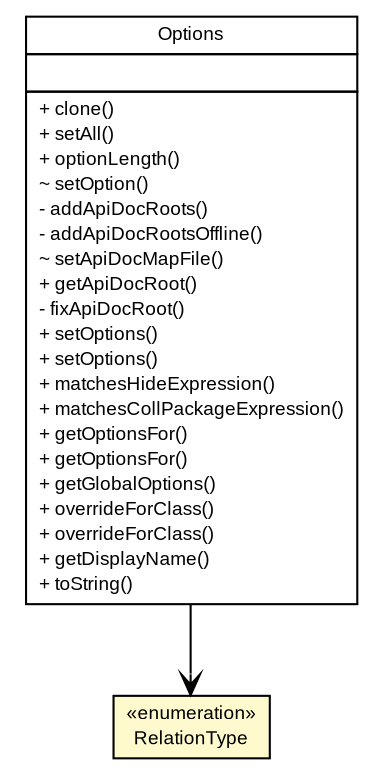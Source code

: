 #!/usr/local/bin/dot
#
# Class diagram 
# Generated by UMLGraph version 5.4 (http://www.umlgraph.org/)
#

digraph G {
	edge [fontname="arial",fontsize=10,labelfontname="arial",labelfontsize=10];
	node [fontname="arial",fontsize=10,shape=plaintext];
	nodesep=0.25;
	ranksep=0.5;
	// org.umlgraph.doclet.Options
	c662 [label=<<table title="org.umlgraph.doclet.Options" border="0" cellborder="1" cellspacing="0" cellpadding="2" port="p" href="./Options.html">
		<tr><td><table border="0" cellspacing="0" cellpadding="1">
<tr><td align="center" balign="center"> Options </td></tr>
		</table></td></tr>
		<tr><td><table border="0" cellspacing="0" cellpadding="1">
<tr><td align="left" balign="left">  </td></tr>
		</table></td></tr>
		<tr><td><table border="0" cellspacing="0" cellpadding="1">
<tr><td align="left" balign="left"> + clone() </td></tr>
<tr><td align="left" balign="left"> + setAll() </td></tr>
<tr><td align="left" balign="left"> + optionLength() </td></tr>
<tr><td align="left" balign="left"> ~ setOption() </td></tr>
<tr><td align="left" balign="left"> - addApiDocRoots() </td></tr>
<tr><td align="left" balign="left"> - addApiDocRootsOffline() </td></tr>
<tr><td align="left" balign="left"> ~ setApiDocMapFile() </td></tr>
<tr><td align="left" balign="left"> + getApiDocRoot() </td></tr>
<tr><td align="left" balign="left"> - fixApiDocRoot() </td></tr>
<tr><td align="left" balign="left"> + setOptions() </td></tr>
<tr><td align="left" balign="left"> + setOptions() </td></tr>
<tr><td align="left" balign="left"> + matchesHideExpression() </td></tr>
<tr><td align="left" balign="left"> + matchesCollPackageExpression() </td></tr>
<tr><td align="left" balign="left"> + getOptionsFor() </td></tr>
<tr><td align="left" balign="left"> + getOptionsFor() </td></tr>
<tr><td align="left" balign="left"> + getGlobalOptions() </td></tr>
<tr><td align="left" balign="left"> + overrideForClass() </td></tr>
<tr><td align="left" balign="left"> + overrideForClass() </td></tr>
<tr><td align="left" balign="left"> + getDisplayName() </td></tr>
<tr><td align="left" balign="left"> + toString() </td></tr>
		</table></td></tr>
		</table>>, URL="./Options.html", fontname="arial", fontcolor="black", fontsize=9.0];
	// org.umlgraph.doclet.RelationType
	c673 [label=<<table title="org.umlgraph.doclet.RelationType" border="0" cellborder="1" cellspacing="0" cellpadding="2" port="p" bgcolor="lemonChiffon" href="./RelationType.html">
		<tr><td><table border="0" cellspacing="0" cellpadding="1">
<tr><td align="center" balign="center"> &#171;enumeration&#187; </td></tr>
<tr><td align="center" balign="center"> RelationType </td></tr>
		</table></td></tr>
		</table>>, URL="./RelationType.html", fontname="arial", fontcolor="black", fontsize=9.0];
	// org.umlgraph.doclet.Options NAVASSOC org.umlgraph.doclet.RelationType
	c662:p -> c673:p [taillabel="", label="", headlabel="", fontname="arial", fontcolor="black", fontsize=10.0, color="black", arrowhead=open];
}

